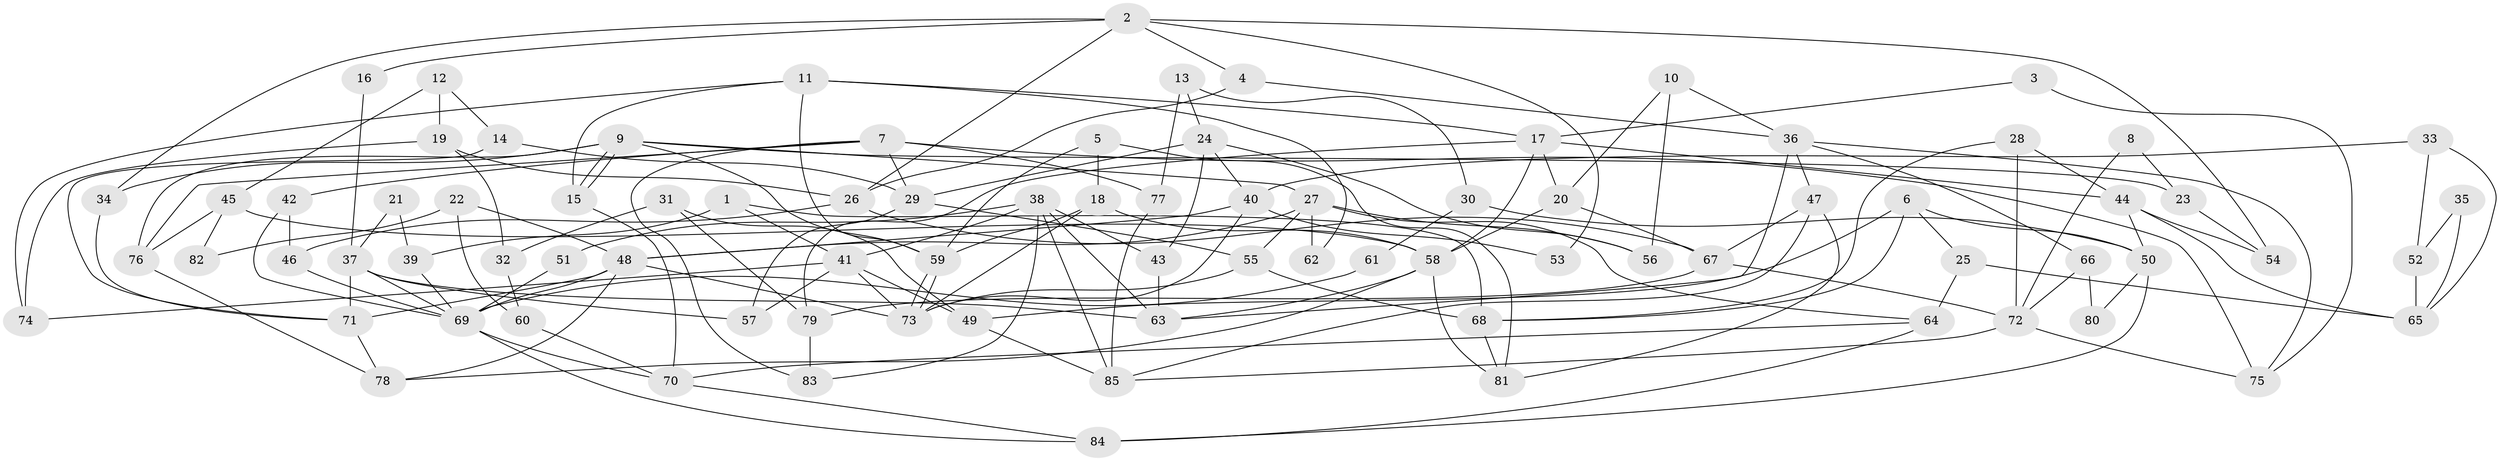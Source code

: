 // Generated by graph-tools (version 1.1) at 2025/15/03/09/25 04:15:10]
// undirected, 85 vertices, 170 edges
graph export_dot {
graph [start="1"]
  node [color=gray90,style=filled];
  1;
  2;
  3;
  4;
  5;
  6;
  7;
  8;
  9;
  10;
  11;
  12;
  13;
  14;
  15;
  16;
  17;
  18;
  19;
  20;
  21;
  22;
  23;
  24;
  25;
  26;
  27;
  28;
  29;
  30;
  31;
  32;
  33;
  34;
  35;
  36;
  37;
  38;
  39;
  40;
  41;
  42;
  43;
  44;
  45;
  46;
  47;
  48;
  49;
  50;
  51;
  52;
  53;
  54;
  55;
  56;
  57;
  58;
  59;
  60;
  61;
  62;
  63;
  64;
  65;
  66;
  67;
  68;
  69;
  70;
  71;
  72;
  73;
  74;
  75;
  76;
  77;
  78;
  79;
  80;
  81;
  82;
  83;
  84;
  85;
  1 -- 41;
  1 -- 68;
  1 -- 39;
  2 -- 26;
  2 -- 34;
  2 -- 4;
  2 -- 16;
  2 -- 53;
  2 -- 54;
  3 -- 75;
  3 -- 17;
  4 -- 36;
  4 -- 26;
  5 -- 18;
  5 -- 59;
  5 -- 81;
  6 -- 68;
  6 -- 49;
  6 -- 25;
  6 -- 50;
  7 -- 42;
  7 -- 76;
  7 -- 29;
  7 -- 75;
  7 -- 77;
  7 -- 83;
  8 -- 23;
  8 -- 72;
  9 -- 59;
  9 -- 15;
  9 -- 15;
  9 -- 23;
  9 -- 27;
  9 -- 34;
  9 -- 76;
  10 -- 20;
  10 -- 36;
  10 -- 56;
  11 -- 17;
  11 -- 59;
  11 -- 15;
  11 -- 62;
  11 -- 74;
  12 -- 45;
  12 -- 19;
  12 -- 14;
  13 -- 77;
  13 -- 24;
  13 -- 30;
  14 -- 29;
  14 -- 71;
  15 -- 70;
  16 -- 37;
  17 -- 20;
  17 -- 79;
  17 -- 44;
  17 -- 58;
  18 -- 73;
  18 -- 58;
  18 -- 59;
  19 -- 74;
  19 -- 26;
  19 -- 32;
  20 -- 67;
  20 -- 58;
  21 -- 37;
  21 -- 39;
  22 -- 60;
  22 -- 48;
  22 -- 82;
  23 -- 54;
  24 -- 40;
  24 -- 56;
  24 -- 29;
  24 -- 43;
  25 -- 64;
  25 -- 65;
  26 -- 67;
  26 -- 46;
  27 -- 55;
  27 -- 48;
  27 -- 56;
  27 -- 62;
  27 -- 64;
  28 -- 44;
  28 -- 68;
  28 -- 72;
  29 -- 55;
  29 -- 57;
  30 -- 50;
  30 -- 61;
  31 -- 79;
  31 -- 49;
  31 -- 32;
  32 -- 60;
  33 -- 65;
  33 -- 40;
  33 -- 52;
  34 -- 71;
  35 -- 52;
  35 -- 65;
  36 -- 63;
  36 -- 75;
  36 -- 47;
  36 -- 66;
  37 -- 71;
  37 -- 69;
  37 -- 57;
  37 -- 63;
  38 -- 63;
  38 -- 41;
  38 -- 43;
  38 -- 51;
  38 -- 83;
  38 -- 85;
  39 -- 69;
  40 -- 48;
  40 -- 73;
  40 -- 53;
  41 -- 73;
  41 -- 57;
  41 -- 49;
  41 -- 74;
  42 -- 46;
  42 -- 69;
  43 -- 63;
  44 -- 50;
  44 -- 54;
  44 -- 65;
  45 -- 76;
  45 -- 58;
  45 -- 82;
  46 -- 69;
  47 -- 81;
  47 -- 67;
  47 -- 85;
  48 -- 78;
  48 -- 69;
  48 -- 71;
  48 -- 73;
  49 -- 85;
  50 -- 84;
  50 -- 80;
  51 -- 69;
  52 -- 65;
  55 -- 73;
  55 -- 68;
  58 -- 63;
  58 -- 78;
  58 -- 81;
  59 -- 73;
  59 -- 73;
  60 -- 70;
  61 -- 69;
  64 -- 70;
  64 -- 84;
  66 -- 72;
  66 -- 80;
  67 -- 72;
  67 -- 79;
  68 -- 81;
  69 -- 84;
  69 -- 70;
  70 -- 84;
  71 -- 78;
  72 -- 85;
  72 -- 75;
  76 -- 78;
  77 -- 85;
  79 -- 83;
}
